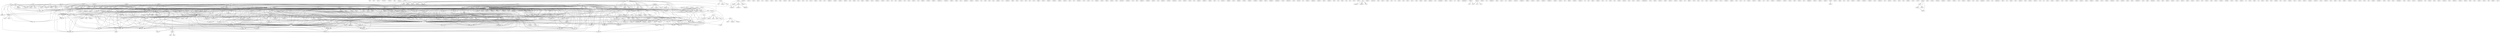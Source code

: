 digraph G {
  att [ label="att(5)" ];
  vnet [ label="vnet(1)" ];
  morris [ label="morris(1)" ];
  sherwood [ label="sherwood(1)" ];
  umsmed [ label="umsmed(1)" ];
  mpf [ label="mpf(1)" ];
  cameron [ label="cameron(1)" ];
  mitchell [ label="mitchell(2)" ];
  lambada [ label="lambada(1)" ];
  edu [ label="edu(95)" ];
  oit [ label="oit(1)" ];
  cpresson [ label="cpresson(1)" ];
  ingr [ label="ingr(3)" ];
  jido [ label="jido(1)" ];
  unc [ label="unc(1)" ];
  com [ label="com(99)" ];
  marshall [ label="marshall(1)" ];
  uc [ label="uc(3)" ];
  clemson [ label="clemson(1)" ];
  bayne [ label="bayne(2)" ];
  barto [ label="barto(1)" ];
  clust [ label="clust(1)" ];
  lion [ label="lion(1)" ];
  build [ label="build(1)" ];
  clayb [ label="clayb(1)" ];
  cellar [ label="cellar(2)" ];
  canrem [ label="canrem(2)" ];
  chris [ label="chris(6)" ];
  org [ label="org(8)" ];
  ryan [ label="ryan(1)" ];
  cnexus [ label="cnexus(1)" ];
  email [ label="email(1)" ];
  gozer [ label="gozer(1)" ];
  au [ label="au(4)" ];
  tricity [ label="tricity(1)" ];
  beta [ label="beta(1)" ];
  martino [ label="martino(1)" ];
  dsnider [ label="dsnider(1)" ];
  gomez [ label="gomez(1)" ];
  leland [ label="leland(2)" ];
  martin [ label="martin(1)" ];
  stanford [ label="stanford(2)" ];
  wsu [ label="wsu(1)" ];
  rauss [ label="rauss(1)" ];
  army [ label="army(1)" ];
  mil [ label="mil(4)" ];
  remke [ label="remke(2)" ];
  ion [ label="ion(1)" ];
  steve [ label="steve(4)" ];
  rtsg [ label="rtsg(1)" ];
  netcom [ label="netcom(9)" ];
  pa [ label="pa(1)" ];
  sel [ label="sel(1)" ];
  ivory [ label="ivory(1)" ];
  collier [ label="collier(2)" ];
  net [ label="net(3)" ];
  uunet [ label="uunet(2)" ];
  utexas [ label="utexas(1)" ];
  warwick [ label="warwick(2)" ];
  ac [ label="ac(8)" ];
  constellation [ label="constellation(1)" ];
  uk [ label="uk(8)" ];
  uu [ label="uu(1)" ];
  ecn [ label="ecn(1)" ];
  lopez [ label="lopez(1)" ];
  gadget [ label="gadget(1)" ];
  uoknor [ label="uoknor(1)" ];
  cam [ label="cam(2)" ];
  mot [ label="mot(1)" ];
  edsr [ label="edsr(1)" ];
  digex [ label="digex(1)" ];
  carey [ label="carey(2)" ];
  rauss [ label="rauss(1)" ];
  uk [ label="uk(1)" ];
  edsdrd [ label="edsdrd(1)" ];
  deckard [ label="deckard(1)" ];
  jsuttor [ label="jsuttor(1)" ];
  access [ label="access(1)" ];
  chance [ label="chance(1)" ];
  lamar [ label="lamar(1)" ];
  spm [ label="spm(1)" ];
  intel [ label="intel(1)" ];
  bsmart [ label="bsmart(2)" ];
  jeff [ label="jeff(1)" ];
  taksar [ label="taksar(1)" ];
  napier [ label="napier(1)" ];
  jove [ label="jove(1)" ];
  se [ label="se(2)" ];
  music [ label="music(1)" ];
  gregor [ label="gregor(1)" ];
  miller [ label="miller(1)" ];
  zooid [ label="zooid(1)" ];
  guild [ label="guild(1)" ];
  mit [ label="mit(6)" ];
  dass [ label="dass(1)" ];
  cern [ label="cern(1)" ];
  yazz [ label="yazz(2)" ];
  lucid [ label="lucid(1)" ];
  locus [ label="locus(1)" ];
  lnz [ label="lnz(1)" ];
  lccsd [ label="lccsd(1)" ];
  ellingson [ label="ellingson(1)" ];
  joseph [ label="joseph(1)" ];
  donnell [ label="donnell(1)" ];
  patrick [ label="patrick(1)" ];
  gvg [ label="gvg(1)" ];
  medg [ label="medg(1)" ];
  bw [ label="bw(1)" ];
  math [ label="math(2)" ];
  berklee [ label="berklee(1)" ];
  cordell [ label="cordell(2)" ];
  wisc [ label="wisc(1)" ];
  cormier [ label="cormier(1)" ];
  macc [ label="macc(1)" ];
  shaman [ label="shaman(1)" ];
  djcoyle [ label="djcoyle(1)" ];
  cormierj [ label="cormierj(1)" ];
  petro [ label="petro(1)" ];
  ptheriau [ label="ptheriau(1)" ];
  wmiller [ label="wmiller(1)" ];
  demon [ label="demon(3)" ];
  sascsg [ label="sascsg(1)" ];
  unx [ label="unx(1)" ];
  stevep [ label="stevep(1)" ];
  sas [ label="sas(1)" ];
  ben [ label="ben(1)" ];
  kathi [ label="kathi(1)" ];
  benkrug [ label="benkrug(1)" ];
  jupiter [ label="jupiter(1)" ];
  fnbc [ label="fnbc(1)" ];
  bridge [ label="bridge(1)" ];
  lassie [ label="lassie(1)" ];
  lth [ label="lth(1)" ];
  oce [ label="oce(1)" ];
  amugw [ label="amugw(1)" ];
  bruce [ label="bruce(1)" ];
  demonn [ label="demonn(1)" ];
  wiesel [ label="wiesel(2)" ];
  ws [ label="ws(1)" ];
  discg [ label="discg(1)" ];
  chi [ label="chi(2)" ];
  drac [ label="drac(1)" ];
  strobe [ label="strobe(1)" ];
  dla [ label="dla(2)" ];
  disc [ label="disc(2)" ];
  union [ label="union(1)" ];
  il [ label="il(1)" ];
  elisha [ label="elisha(2)" ];
  berkeley [ label="berkeley(2)" ];
  wick [ label="wick(1)" ];
  dasher [ label="dasher(1)" ];
  werner [ label="werner(2)" ];
  unit [ label="unit(1)" ];
  stephen [ label="stephen(2)" ];
  lebrun [ label="lebrun(1)" ];
  nyx [ label="nyx(3)" ];
  liquidx [ label="liquidx(1)" ];
  plebrun [ label="plebrun(1)" ];
  cts [ label="cts(1)" ];
  intellection [ label="intellection(1)" ];
  emcguire [ label="emcguire(1)" ];
  maynard [ label="maynard(2)" ];
  vub [ label="vub(2)" ];
  minf [ label="minf(1)" ];
  jmaynard [ label="jmaynard(1)" ];
  anah [ label="anah(1)" ];
  eskimo [ label="eskimo(1)" ];
  edwin [ label="edwin(1)" ];
  ruth [ label="ruth(1)" ];
  snyderg [ label="snyderg(1)" ];
  snyder [ label="snyder(1)" ];
  sq [ label="sq(1)" ];
  msb [ label="msb(1)" ];
  spot [ label="spot(1)" ];
  blupe [ label="blupe(1)" ];
  hay [ label="hay(2)" ];
  gregory [ label="gregory(2)" ];
  vpnet [ label="vpnet(1)" ];
  tek [ label="tek(2)" ];
  roger [ label="roger(2)" ];
  empress [ label="empress(1)" ];
  akh [ label="akh(1)" ];
  orst [ label="orst(1)" ];
  binkley [ label="binkley(1)" ];
  srilanka [ label="srilanka(1)" ];
  imagen [ label="imagen(1)" ];
  canterbury [ label="canterbury(1)" ];
  claremont [ label="claremont(1)" ];
  jsb [ label="jsb(1)" ];
  yarvin [ label="yarvin(2)" ];
  norman [ label="norman(2)" ];
  cblph [ label="cblph(1)" ];
  bnr [ label="bnr(1)" ];
  dagda [ label="dagda(1)" ];
  bloom [ label="bloom(1)" ];
  ron [ label="ron(4)" ];
  gbloom [ label="gbloom(1)" ];
  ggw [ label="ggw(1)" ];
  mbrader [ label="mbrader(1)" ];
  co [ label="co(5)" ];
  sharon [ label="sharon(2)" ];
  chrisp [ label="chrisp(1)" ];
  acri [ label="acri(1)" ];
  php [ label="php(1)" ];
  efi [ label="efi(1)" ];
  ate [ label="ate(1)" ];
  slb [ label="slb(1)" ];
  gilbert [ label="gilbert(1)" ];
  nistuk [ label="nistuk(2)" ];
  unixg [ label="unixg(1)" ];
  ubc [ label="ubc(1)" ];
  barash [ label="barash(1)" ];
  umbc [ label="umbc(3)" ];
  alan [ label="alan(2)" ];
  trapp [ label="trapp(1)" ];
  smurf [ label="smurf(1)" ];
  stu [ label="stu(1)" ];
  goetz [ label="goetz(2)" ];
  csv [ label="csv(1)" ];
  sub [ label="sub(1)" ];
  xerox [ label="xerox(2)" ];
  macvax [ label="macvax(1)" ];
  dg [ label="dg(2)" ];
  urlichs [ label="urlichs(1)" ];
  rtp [ label="rtp(1)" ];
  portal [ label="portal(4)" ];
  cup [ label="cup(4)" ];
  eris [ label="eris(1)" ];
  crow [ label="crow(1)" ];
  bgrahame [ label="bgrahame(1)" ];
  kaja [ label="kaja(1)" ];
  gordon [ label="gordon(1)" ];
  merkle [ label="merkle(2)" ];
  mcpherso [ label="mcpherso(1)" ];
  grahame [ label="grahame(1)" ];
  parc [ label="parc(1)" ];
  alaska [ label="alaska(1)" ];
  goolsby [ label="goolsby(2)" ];
  ejo [ label="ejo(1)" ];
  msu [ label="msu(1)" ];
  pmetzger [ label="pmetzger(1)" ];
  shapiro [ label="shapiro(1)" ];
  edward [ label="edward(1)" ];
  art [ label="art(1)" ];
  utah [ label="utah(3)" ];
  noel [ label="noel(1)" ];
  gnu [ label="gnu(1)" ];
  ggyygg [ label="ggyygg(1)" ];
  arc [ label="arc(1)" ];
  brad [ label="brad(2)" ];
  julius [ label="julius(2)" ];
  nosc [ label="nosc(1)" ];
  pierce [ label="pierce(3)" ];
  manta [ label="manta(1)" ];
  mcmahon [ label="mcmahon(1)" ];
  chevron [ label="chevron(2)" ];
  nat [ label="nat(1)" ];
  hwdub [ label="hwdub(1)" ];
  dub [ label="dub(1)" ];
  helios [ label="helios(1)" ];
  mignon [ label="mignon(2)" ];
  grenet [ label="grenet(1)" ];
  beaudot [ label="beaudot(2)" ];
  shannon [ label="shannon(1)" ];
  tirf [ label="tirf(1)" ];
  geoff [ label="geoff(1)" ];
  karel [ label="karel(1)" ];
  ernet [ label="ernet(1)" ];
  mcd [ label="mcd(1)" ];
  bio [ label="bio(1)" ];
  ward [ label="ward(1)" ];
  majka [ label="majka(1)" ];
  citecuc [ label="citecuc(1)" ];
  phoenix [ label="phoenix(1)" ];
  michelle [ label="michelle(1)" ];
  pacbell [ label="pacbell(1)" ];
  aumann [ label="aumann(1)" ];
  bobc [ label="bobc(1)" ];
  sri [ label="sri(1)" ];
  lau [ label="lau(2)" ];
  coe [ label="coe(1)" ];
  bseewald [ label="bseewald(1)" ];
  uncc [ label="uncc(2)" ];
  nasa [ label="nasa(3)" ];
  curtis [ label="curtis(1)" ];
  jerry [ label="jerry(2)" ];
  cse [ label="cse(1)" ];
  gov [ label="gov(4)" ];
  lbl [ label="lbl(1)" ];
  parcom [ label="parcom(1)" ];
  nl [ label="nl(1)" ];
  metzger [ label="metzger(1)" ];
  potter [ label="potter(1)" ];
  lubkin [ label="lubkin(1)" ];
  george [ label="george(1)" ];
  hale [ label="hale(1)" ];
  umontreal [ label="umontreal(1)" ];
  chislenko [ label="chislenko(1)" ];
  vore [ label="vore(1)" ];
  kqb [ label="kqb(1)" ];
  brader [ label="brader(2)" ];
  buffalo [ label="buffalo(2)" ];
  doom [ label="doom(1)" ];
  jarthur [ label="jarthur(1)" ];
  acsu [ label="acsu(1)" ];
  carr [ label="carr(2)" ];
  koski [ label="koski(1)" ];
  sunset [ label="sunset(1)" ];
  alejandro [ label="alejandro(1)" ];
  techbook [ label="techbook(1)" ];
  jmeritt [ label="jmeritt(1)" ];
  ross [ label="ross(2)" ];
  mike [ label="mike(2)" ];
  hmpetro [ label="hmpetro(1)" ];
  seewald [ label="seewald(1)" ];
  extension [ label="extension(2)" ];
  evore [ label="evore(1)" ];
  dave [ label="dave(1)" ];
  ccr [ label="ccr(1)" ];
  ida [ label="ida(1)" ];
  address [ label="address(1)" ];
  novell [ label="novell(1)" ];
  pos [ label="pos(1)" ];
  magnus [ label="magnus(1)" ];
  compton [ label="compton(2)" ];
  cna [ label="cna(1)" ];
  master [ label="master(1)" ];
  daedalus [ label="daedalus(1)" ];
  utpapa [ label="utpapa(1)" ];
  billw [ label="billw(1)" ];
  jr [ label="jr(1)" ];
  kamchar [ label="kamchar(1)" ];
  rlglende [ label="rlglende(1)" ];
  jpl [ label="jpl(1)" ];
  grant [ label="grant(1)" ];
  jackatak [ label="jackatak(1)" ];
  whscad [ label="whscad(1)" ];
  ksackett [ label="ksackett(1)" ];
  autodesk [ label="autodesk(1)" ];
  kludge [ label="kludge(1)" ];
  finney [ label="finney(1)" ];
  gmichael [ label="gmichael(1)" ];
  greenstein [ label="greenstein(1)" ];
  susan [ label="susan(2)" ];
  kalamazoo [ label="kalamazoo(1)" ];
  gmu [ label="gmu(2)" ];
  harvard [ label="harvard(2)" ];
  eng [ label="eng(2)" ];
  compaq [ label="compaq(1)" ];
  ap [ label="ap(1)" ];
  rintintin [ label="rintintin(1)" ];
  hamburg [ label="hamburg(1)" ];
  hammar [ label="hammar(1)" ];
  genie [ label="genie(1)" ];
  eder [ label="eder(2)" ];
  glenn [ label="glenn(2)" ];
  adaclabs [ label="adaclabs(1)" ];
  boeing [ label="boeing(1)" ];
  magenta [ label="magenta(1)" ];
  glenne [ label="glenne(1)" ];
  dreamer [ label="dreamer(1)" ];
  dnet [ label="dnet(1)" ];
  mark [ label="mark(7)" ];
  staff [ label="staff(1)" ];
  david [ label="david(1)" ];
  sco [ label="sco(1)" ];
  udc [ label="udc(1)" ];
  david [ label="david(2)" ];
  david [ label="david(2)" ];
  upenn [ label="upenn(2)" ];
  rick [ label="rick(1)" ];
  fishe [ label="fishe(1)" ];
  jan [ label="jan(1)" ];
  daniel [ label="daniel(1)" ];
  ericsson [ label="ericsson(2)" ];
  jay [ label="jay(1)" ];
  husc [ label="husc(2)" ];
  coleman [ label="coleman(2)" ];
  twinsun [ label="twinsun(1)" ];
  rajeev [ label="rajeev(1)" ];
  rob [ label="rob(1)" ];
  wesiegel [ label="wesiegel(1)" ];
  uoregon [ label="uoregon(1)" ];
  cie [ label="cie(1)" ];
  virginia [ label="virginia(1)" ];
  measurex [ label="measurex(2)" ];
  udel [ label="udel(1)" ];
  shiner [ label="shiner(1)" ];
  state [ label="state(1)" ];
  soe [ label="soe(1)" ];
  ncr [ label="ncr(1)" ];
  oz [ label="oz(1)" ];
  shock [ label="shock(1)" ];
  wpi [ label="wpi(2)" ];
  henry [ label="henry(1)" ];
  dplatt [ label="dplatt(1)" ];
  lynch [ label="lynch(1)" ];
  terry [ label="terry(1)" ];
  gynko [ label="gynko(1)" ];
  muir [ label="muir(2)" ];
  hicomb [ label="hicomb(1)" ];
  wright [ label="wright(1)" ];
  dmosher [ label="dmosher(1)" ];
  idiom [ label="idiom(1)" ];
  mosaic [ label="mosaic(2)" ];
  circ [ label="circ(1)" ];
  gananney [ label="gananney(1)" ];
  cook [ label="cook(1)" ];
  srv [ label="srv(1)" ];
  foxxjac [ label="foxxjac(1)" ];
  fogel [ label="fogel(1)" ];
  lxfogel [ label="lxfogel(1)" ];
  jeckel [ label="jeckel(1)" ];
  platt [ label="platt(1)" ];
  manning [ label="manning(1)" ];
  ysu [ label="ysu(2)" ];
  schroeppel [ label="schroeppel(1)" ];
  johng [ label="johng(1)" ];
  schulz [ label="schulz(1)" ];
  tc [ label="tc(1)" ];
  barkdoll [ label="barkdoll(2)" ];
  lepomis [ label="lepomis(1)" ];
  egan [ label="egan(1)" ];
  elsegundoca [ label="elsegundoca(1)" ];
  xakellis [ label="xakellis(1)" ];
  csl [ label="csl(1)" ];
  uiuc [ label="uiuc(1)" ];
  ghsvax [ label="ghsvax(1)" ];
  mv [ label="mv(1)" ];
  meaddata [ label="meaddata(1)" ];
  anthony [ label="anthony(3)" ];
  bmdelane [ label="bmdelane(2)" ];
  ph [ label="ph(2)" ];
  fht [ label="fht(1)" ];
  balluff [ label="balluff(2)" ];
  ralph [ label="ralph(1)" ];
  yfn [ label="yfn(2)" ];
  ag [ label="ag(1)" ];
  suttor [ label="suttor(1)" ];
  phil [ label="phil(2)" ];
  raider [ label="raider(1)" ];
  starconn [ label="starconn(1)" ];
  nz [ label="nz(1)" ];
  kashina [ label="kashina(1)" ];
  shearson [ label="shearson(1)" ];
  stockfisch [ label="stockfisch(1)" ];
  clifford [ label="clifford(1)" ];
  stewart [ label="stewart(2)" ];
  syntex [ label="syntex(1)" ];
  lise [ label="lise(1)" ];
  lavb [ label="lavb(1)" ];
  wiedman [ label="wiedman(1)" ];
  naoursla [ label="naoursla(1)" ];
  merit [ label="merit(1)" ];
  midway [ label="midway(1)" ];
  jgs [ label="jgs(1)" ];
  kaufmann [ label="kaufmann(1)" ];
  sackett [ label="sackett(1)" ];
  kramer [ label="kramer(1)" ];
  dec [ label="dec(1)" ];
  gunnar [ label="gunnar(2)" ];
  uio [ label="uio(1)" ];
  uxa [ label="uxa(1)" ];
  jeffrey [ label="jeffrey(1)" ];
  cmu [ label="cmu(1)" ];
  gt [ label="gt(1)" ];
  gatech [ label="gatech(1)" ];
  tiff [ label="tiff(1)" ];
  prism [ label="prism(1)" ];
  tom [ label="tom(2)" ];
  sublette [ label="sublette(1)" ];
  mcintyre [ label="mcintyre(1)" ];
  uy [ label="uy(1)" ];
  std [ label="std(1)" ];
  siegel [ label="siegel(1)" ];
  cernapo [ label="cernapo(1)" ];
  nick [ label="nick(1)" ];
  rc [ label="rc(1)" ];
  world [ label="world(1)" ];
  dye [ label="dye(1)" ];
  mikael [ label="mikael(1)" ];
  gmuvax [ label="gmuvax(1)" ];
  juno [ label="juno(1)" ];
  alcor [ label="alcor(1)" ];
  marten [ label="marten(1)" ];
  rob [ label="rob(1)" ];
  wrightwatson [ label="wrightwatson(1)" ];
  kunz [ label="kunz(1)" ];
  adobe [ label="adobe(1)" ];
  brenner [ label="brenner(1)" ];
  bailey [ label="bailey(1)" ];
  nodak [ label="nodak(1)" ];
  herbert [ label="herbert(1)" ];
  dniman [ label="dniman(1)" ];
  payne [ label="payne(1)" ];
  list [ label="list(1)" ];
  jeffery [ label="jeffery(1)" ];
  john [ label="john(8)" ];
  mccarrick [ label="mccarrick(1)" ];
  onion [ label="onion(1)" ];
  szabo [ label="szabo(2)" ];
  claris [ label="claris(1)" ];
  sam [ label="sam(1)" ];
  zhu [ label="zhu(1)" ];
  craig [ label="craig(1)" ];
  arthur [ label="arthur(1)" ];
  wustlb [ label="wustlb(1)" ];
  harry [ label="harry(1)" ];
  jeremy [ label="jeremy(2)" ];
  colostate [ label="colostate(1)" ];
  mapam [ label="mapam(1)" ];
  umn [ label="umn(1)" ];
  rivm [ label="rivm(1)" ];
  kc [ label="kc(1)" ];
  kenton [ label="kenton(1)" ];
  kessner [ label="kessner(2)" ];
  wakfer [ label="wakfer(1)" ];
  ere [ label="ere(1)" ];
  crick [ label="crick(1)" ];
  student [ label="student(1)" ];
  wertheimer [ label="wertheimer(1)" ];
  merklin [ label="merklin(1)" ];
  coltrin [ label="coltrin(1)" ];
  janzen [ label="janzen(2)" ];
  mpr [ label="mpr(1)" ];
  mprgate [ label="mprgate(1)" ];
  skcla [ label="skcla(1)" ];
  karp [ label="karp(1)" ];
  panther [ label="panther(1)" ];
  embl [ label="embl(1)" ];
  fschulz [ label="fschulz(1)" ];
  francis [ label="francis(1)" ];
  yale [ label="yale(3)" ];
  olav [ label="olav(1)" ];
  dchapman [ label="dchapman(1)" ];
  porter [ label="porter(2)" ];
  follows [ label="follows(1)" ];
  nanney [ label="nanney(1)" ];
  stanton [ label="stanton(1)" ];
  voted [ label="voted(3)" ];
  kalex [ label="kalex(1)" ];
  kunert [ label="kunert(1)" ];
  peleg [ label="peleg(1)" ];
  qm [ label="qm(1)" ];
  carlf [ label="carlf(1)" ];
  mr [ label="mr(2)" ];
  thunder [ label="thunder(1)" ];
  wachtel [ label="wachtel(1)" ];
  alexander [ label="alexander(2)" ];
  sunquest [ label="sunquest(1)" ];
  robert [ label="robert(2)" ];
  trol [ label="trol(1)" ];
  rshvern [ label="rshvern(1)" ];
  island [ label="island(2)" ];
  jeffjc [ label="jeffjc(1)" ];
  stodolsk [ label="stodolsk(1)" ];
  krug [ label="krug(1)" ];
  ucsd [ label="ucsd(1)" ];
  woodbury [ label="woodbury(1)" ];
  jew [ label="jew(1)" ];
  dassow [ label="dassow(1)" ];
  niman [ label="niman(1)" ];
  sfasu [ label="sfasu(1)" ];
  hsd [ label="hsd(1)" ];
  danielg [ label="danielg(1)" ];
  wustl [ label="wustl(1)" ];
  ccsvax [ label="ccsvax(1)" ];
  man [ label="man(2)" ];
  bob [ label="bob(1)" ];
  passes [ label="passes(2)" ];
  vote [ label="vote(2)" ];
  count [ label="count(1)" ];
  create [ label="create(1)" ];
  doug [ label="doug(1)" ];
  bryson [ label="bryson(1)" ];
  herbison [ label="herbison(1)" ];
  tim [ label="tim(2)" ];
  group [ label="group(2)" ];
  mjquinn [ label="mjquinn(1)" ];
  mixcom [ label="mixcom(2)" ];
  ewalker [ label="ewalker(1)" ];
  tmc [ label="tmc(1)" ];
  biosym [ label="biosym(1)" ];
  dragon [ label="dragon(1)" ];
  carl [ label="carl(1)" ];
  anat [ label="anat(1)" ];
  uceng [ label="uceng(1)" ];
  permanet [ label="permanet(1)" ];
  serena [ label="serena(1)" ];
  hq [ label="hq(1)" ];
  mcpherson [ label="mcpherson(1)" ];
  idbsu [ label="idbsu(1)" ];
  lhdsy [ label="lhdsy(1)" ];
  midland [ label="midland(1)" ];
  mt [ label="mt(1)" ];
  sigrid [ label="sigrid(1)" ];
  rmit [ label="rmit(1)" ];
  ccgarcia [ label="ccgarcia(1)" ];
  anna [ label="anna(1)" ];
  pocock [ label="pocock(1)" ];
  robert [ label="robert(4)" ];
  labovitz [ label="labovitz(1)" ];
  uvic [ label="uvic(1)" ];
  br [ label="br(1)" ];
  smw [ label="smw(1)" ];
  ucla [ label="ucla(1)" ];
  fussen [ label="fussen(1)" ];
  scottjor [ label="scottjor(1)" ];
  vmd [ label="vmd(1)" ];
  price [ label="price(3)" ];
  bitnet [ label="bitnet(1)" ];
  freeman [ label="freeman(4)" ];
  acad [ label="acad(1)" ];
  presson [ label="presson(1)" ];
  garcia [ label="garcia(1)" ];
  delaney [ label="delaney(1)" ];
  cynthia [ label="cynthia(1)" ];
  perry [ label="perry(1)" ];
  attmail [ label="attmail(1)" ];
  petersen [ label="petersen(1)" ];
  treon [ label="treon(2)" ];
  paul [ label="paul(4)" ];
  concordia [ label="concordia(1)" ];
  cardwell [ label="cardwell(1)" ];
  quinn [ label="quinn(1)" ];
  ufpe [ label="ufpe(1)" ];
  muhlestein [ label="muhlestein(2)" ];
  swain [ label="swain(2)" ];
  ch [ label="ch(1)" ];
  uwm [ label="uwm(1)" ];
  sppb [ label="sppb(1)" ];
  frajerman [ label="frajerman(1)" ];
  wilma [ label="wilma(1)" ];
  patil [ label="patil(1)" ];
  shayne [ label="shayne(1)" ];
  leonard [ label="leonard(1)" ];
  mitre [ label="mitre(1)" ];
  adwyer [ label="adwyer(1)" ];
  thoresen [ label="thoresen(1)" ];
  logica [ label="logica(1)" ];
  hansen [ label="hansen(1)" ];
  xakellis [ label="xakellis(1)" ];
  sun [ label="sun(2)" ];
  shvern [ label="shvern(1)" ];
  karl [ label="karl(1)" ];
  benum [ label="benum(1)" ];
  stitt [ label="stitt(1)" ];
  mason [ label="mason(1)" ];
  messick [ label="messick(1)" ];
  bob [ label="bob(1)" ];
  sharnoff [ label="sharnoff(1)" ];
  linton [ label="linton(2)" ];
  syang [ label="syang(1)" ];
  timothy [ label="timothy(1)" ];
  rt [ label="rt(1)" ];
  result [ label="result(1)" ];
  kemo [ label="kemo(1)" ];
  nc [ label="nc(1)" ];
  gary [ label="gary(2)" ];
  dat [ label="dat(1)" ];
  pruitt [ label="pruitt(1)" ];
  kelly [ label="kelly(1)" ];
  alex [ label="alex(1)" ];
  meceng [ label="meceng(1)" ];
  lee [ label="lee(1)" ];
  colorado [ label="colorado(2)" ];
  works [ label="works(1)" ];
  michael [ label="michael(4)" ];
  steveha [ label="steveha(1)" ];
  barry [ label="barry(1)" ];
  houxa [ label="houxa(1)" ];
  proctor [ label="proctor(1)" ];
  pyramid [ label="pyramid(1)" ];
  hardcore [ label="hardcore(1)" ];
  rodin [ label="rodin(1)" ];
  redbrick [ label="redbrick(1)" ];
  clive [ label="clive(1)" ];
  panix [ label="panix(1)" ];
  auto [ label="auto(1)" ];
  casbah [ label="casbah(1)" ];
  malcolm [ label="malcolm(1)" ];
  sinner [ label="sinner(1)" ];
  carwil [ label="carwil(1)" ];
  lewis [ label="lewis(1)" ];
  gav [ label="gav(1)" ];
  marc [ label="marc(2)" ];
  mtvdjg [ label="mtvdjg(1)" ];
  barksdale [ label="barksdale(1)" ];
  sasha [ label="sasha(1)" ];
  dack [ label="dack(1)" ];
  wade [ label="wade(1)" ];
  christopher [ label="christopher(1)" ];
  jean [ label="jean(1)" ];
  velara [ label="velara(1)" ];
  murray [ label="murray(1)" ];
  compuserve [ label="compuserve(2)" ];
  ide [ label="ide(1)" ];
  linyard [ label="linyard(1)" ];
  bruce [ label="bruce(3)" ];
  pase [ label="pase(1)" ];
  snider [ label="snider(1)" ];
  wickware [ label="wickware(1)" ];
  foxx [ label="foxx(1)" ];
  lpomeroy [ label="lpomeroy(1)" ];
  maxime [ label="maxime(1)" ];
  khwaja [ label="khwaja(1)" ];
  ileaf [ label="ileaf(1)" ];
  ssctr [ label="ssctr(1)" ];
  rk [ label="rk(1)" ];
  walker [ label="walker(1)" ];
  barlow [ label="barlow(1)" ];
  life [ label="life(2)" ];
  shiflett [ label="shiflett(1)" ];
  tunis [ label="tunis(1)" ];
  mitchell -> lambada [ label="1" ];
  mitchell -> edu [ label="1" ];
  mitchell -> oit [ label="1" ];
  mitchell -> cpresson [ label="1" ];
  mitchell -> ingr [ label="1" ];
  mitchell -> jido [ label="1" ];
  mitchell -> unc [ label="1" ];
  mitchell -> com [ label="1" ];
  uc -> clemson [ label="1" ];
  uc -> bayne [ label="1" ];
  uc -> barto [ label="1" ];
  uc -> clust [ label="1" ];
  uc -> lion [ label="1" ];
  uc -> build [ label="1" ];
  uc -> clayb [ label="1" ];
  uc -> cellar [ label="1" ];
  uc -> canrem [ label="1" ];
  uc -> com [ label="1" ];
  uc -> chris [ label="1" ];
  uc -> org [ label="1" ];
  uc -> ryan [ label="1" ];
  au -> tricity [ label="2" ];
  au -> edu [ label="3" ];
  au -> beta [ label="2" ];
  au -> martino [ label="1" ];
  au -> dsnider [ label="2" ];
  au -> gomez [ label="1" ];
  au -> leland [ label="1" ];
  au -> martin [ label="1" ];
  au -> stanford [ label="1" ];
  au -> wsu [ label="2" ];
  rauss -> army [ label="1" ];
  rauss -> mil [ label="1" ];
  rauss -> remke [ label="1" ];
  steve -> army [ label="1" ];
  steve -> rtsg [ label="1" ];
  steve -> edu [ label="1" ];
  steve -> netcom [ label="1" ];
  steve -> pa [ label="2" ];
  steve -> mil [ label="1" ];
  steve -> sel [ label="2" ];
  steve -> ivory [ label="1" ];
  steve -> collier [ label="1" ];
  steve -> net [ label="2" ];
  steve -> uunet [ label="2" ];
  steve -> utexas [ label="2" ];
  steve -> warwick [ label="1" ];
  steve -> ac [ label="3" ];
  steve -> constellation [ label="1" ];
  steve -> uk [ label="3" ];
  steve -> uu [ label="2" ];
  steve -> ecn [ label="1" ];
  steve -> lopez [ label="2" ];
  steve -> gadget [ label="1" ];
  steve -> com [ label="5" ];
  steve -> uoknor [ label="1" ];
  steve -> cam [ label="2" ];
  steve -> mot [ label="1" ];
  steve -> edsr [ label="2" ];
  steve -> digex [ label="2" ];
  steve -> carey [ label="1" ];
  steve -> rauss [ label="1" ];
  steve -> uk [ label="3" ];
  steve -> edsdrd [ label="2" ];
  steve -> deckard [ label="1" ];
  steve -> jsuttor [ label="1" ];
  steve -> access [ label="2" ];
  miller -> edu [ label="1" ];
  miller -> zooid [ label="1" ];
  miller -> guild [ label="1" ];
  miller -> mit [ label="1" ];
  miller -> org [ label="1" ];
  yazz -> lucid [ label="1" ];
  yazz -> locus [ label="1" ];
  yazz -> lnz [ label="1" ];
  yazz -> lccsd [ label="1" ];
  cordell -> edu [ label="1" ];
  cordell -> wisc [ label="1" ];
  cordell -> cormier [ label="1" ];
  cordell -> macc [ label="1" ];
  cordell -> com [ label="1" ];
  cordell -> shaman [ label="1" ];
  cordell -> djcoyle [ label="1" ];
  cordell -> cormierj [ label="1" ];
  demon -> sascsg [ label="1" ];
  demon -> unx [ label="1" ];
  demon -> stevep [ label="1" ];
  demon -> mil [ label="1" ];
  demon -> sas [ label="1" ];
  demon -> ben [ label="1" ];
  demon -> canrem [ label="1" ];
  demon -> rauss [ label="1" ];
  demon -> deckard [ label="1" ];
  kathi -> benkrug [ label="1" ];
  kathi -> jupiter [ label="1" ];
  kathi -> fnbc [ label="1" ];
  kathi -> bridge [ label="1" ];
  bruce -> demonn [ label="1" ];
  bruce -> edu [ label="3" ];
  bruce -> mil [ label="1" ];
  bruce -> wiesel [ label="1" ];
  bruce -> wisc [ label="1" ];
  bruce -> ws [ label="1" ];
  bruce -> discg [ label="1" ];
  bruce -> cormier [ label="1" ];
  bruce -> macc [ label="1" ];
  bruce -> chi [ label="1" ];
  bruce -> drac [ label="1" ];
  bruce -> strobe [ label="1" ];
  bruce -> dla [ label="1" ];
  bruce -> djcoyle [ label="1" ];
  bruce -> cormierj [ label="1" ];
  bruce -> disc [ label="1" ];
  bruce -> union [ label="1" ];
  bruce -> il [ label="1" ];
  bruce -> elisha [ label="1" ];
  berkeley -> wick [ label="1" ];
  berkeley -> dasher [ label="1" ];
  berkeley -> werner [ label="1" ];
  stephen -> edu [ label="1" ];
  stephen -> lebrun [ label="1" ];
  stephen -> nyx [ label="1" ];
  stephen -> liquidx [ label="1" ];
  stephen -> plebrun [ label="1" ];
  stephen -> cts [ label="1" ];
  stephen -> ac [ label="1" ];
  stephen -> intellection [ label="1" ];
  stephen -> emcguire [ label="1" ];
  stephen -> maynard [ label="1" ];
  stephen -> vub [ label="1" ];
  stephen -> minf [ label="1" ];
  stephen -> jmaynard [ label="1" ];
  edwin -> ruth [ label="1" ];
  edwin -> snyderg [ label="1" ];
  edwin -> snyder [ label="1" ];
  edwin -> sq [ label="1" ];
  edwin -> msb [ label="1" ];
  edwin -> spot [ label="1" ];
  edwin -> blupe [ label="1" ];
  hay -> gregory [ label="1" ];
  hay -> edu [ label="1" ];
  hay -> vpnet [ label="1" ];
  hay -> tek [ label="1" ];
  hay -> roger [ label="1" ];
  hay -> chi [ label="1" ];
  hay -> empress [ label="1" ];
  hay -> com [ label="1" ];
  hay -> il [ label="1" ];
  hay -> akh [ label="1" ];
  gregory -> jsb [ label="1" ];
  gregory -> vpnet [ label="1" ];
  gregory -> nyx [ label="1" ];
  gregory -> yarvin [ label="1" ];
  gregory -> netcom [ label="1" ];
  gregory -> norman [ label="1" ];
  gregory -> cblph [ label="1" ];
  gregory -> bnr [ label="1" ];
  gregory -> dagda [ label="1" ];
  gregory -> bloom [ label="1" ];
  gregory -> uk [ label="1" ];
  gregory -> chi [ label="1" ];
  gregory -> com [ label="2" ];
  gregory -> ron [ label="1" ];
  gregory -> gbloom [ label="1" ];
  gregory -> uk [ label="1" ];
  gregory -> ggw [ label="1" ];
  gregory -> mbrader [ label="1" ];
  gregory -> il [ label="1" ];
  gregory -> co [ label="1" ];
  sharon -> chrisp [ label="1" ];
  sharon -> acri [ label="1" ];
  sharon -> php [ label="1" ];
  sharon -> com [ label="1" ];
  sharon -> efi [ label="1" ];
  demonn -> edu [ label="1" ];
  demonn -> ate [ label="1" ];
  demonn -> com [ label="1" ];
  demonn -> slb [ label="1" ];
  nistuk -> unixg [ label="1" ];
  nistuk -> edu [ label="1" ];
  nistuk -> martino [ label="1" ];
  nistuk -> ubc [ label="1" ];
  nistuk -> gomez [ label="1" ];
  nistuk -> leland [ label="1" ];
  nistuk -> martin [ label="1" ];
  nistuk -> stanford [ label="1" ];
  barash -> edu [ label="1" ];
  barash -> umbc [ label="1" ];
  barash -> build [ label="1" ];
  barash -> ingr [ label="1" ];
  barash -> alan [ label="1" ];
  edu -> bayne [ label="1" ];
  edu -> barto [ label="1" ];
  edu -> smurf [ label="1" ];
  edu -> stu [ label="1" ];
  edu -> yarvin [ label="1" ];
  edu -> netcom [ label="3" ];
  edu -> goetz [ label="1" ];
  edu -> csv [ label="1" ];
  edu -> pa [ label="2" ];
  edu -> sel [ label="2" ];
  edu -> lion [ label="1" ];
  edu -> wick [ label="1" ];
  edu -> sub [ label="1" ];
  edu -> norman [ label="1" ];
  edu -> net [ label="2" ];
  edu -> uunet [ label="2" ];
  edu -> xerox [ label="2" ];
  edu -> cblph [ label="1" ];
  edu -> utexas [ label="2" ];
  edu -> macvax [ label="1" ];
  edu -> dg [ label="1" ];
  edu -> warwick [ label="2" ];
  edu -> ac [ label="4" ];
  edu -> bnr [ label="1" ];
  edu -> build [ label="1" ];
  edu -> urlichs [ label="1" ];
  edu -> ruth [ label="1" ];
  edu -> intellection [ label="1" ];
  edu -> emcguire [ label="1" ];
  edu -> rtp [ label="1" ];
  edu -> snyderg [ label="1" ];
  edu -> sas [ label="1" ];
  edu -> uk [ label="6" ];
  edu -> portal [ label="1" ];
  edu -> werner [ label="1" ];
  edu -> cup [ label="1" ];
  edu -> clayb [ label="1" ];
  edu -> snyder [ label="1" ];
  edu -> uu [ label="2" ];
  edu -> cellar [ label="1" ];
  edu -> canrem [ label="1" ];
  edu -> lopez [ label="2" ];
  edu -> eris [ label="1" ];
  edu -> crow [ label="1" ];
  edu -> bgrahame [ label="1" ];
  edu -> gadget [ label="1" ];
  edu -> kaja [ label="2" ];
  edu -> com [ label="13" ];
  edu -> cam [ label="2" ];
  edu -> chris [ label="1" ];
  edu -> edsr [ label="2" ];
  edu -> digex [ label="2" ];
  edu -> carey [ label="1" ];
  edu -> uk [ label="6" ];
  edu -> spot [ label="1" ];
  edu -> edsdrd [ label="2" ];
  edu -> ggw [ label="1" ];
  edu -> gordon [ label="1" ];
  edu -> blupe [ label="1" ];
  edu -> jsuttor [ label="1" ];
  edu -> org [ label="2" ];
  edu -> merkle [ label="1" ];
  edu -> mcpherso [ label="1" ];
  edu -> grahame [ label="1" ];
  edu -> mbrader [ label="1" ];
  edu -> parc [ label="1" ];
  edu -> access [ label="2" ];
  edu -> ryan [ label="1" ];
  edu -> alaska [ label="2" ];
  edu -> goolsby [ label="1" ];
  edu -> co [ label="2" ];
  edu -> ejo [ label="2" ];
  brad -> mil [ label="1" ];
  brad -> julius [ label="1" ];
  brad -> nosc [ label="1" ];
  brad -> pierce [ label="1" ];
  brad -> manta [ label="1" ];
  chevron -> netcom [ label="1" ];
  chevron -> nat [ label="1" ];
  chevron -> hwdub [ label="1" ];
  chevron -> dub [ label="1" ];
  chevron -> helios [ label="1" ];
  bayne -> mignon [ label="1" ];
  bayne -> grenet [ label="1" ];
  bayne -> beaudot [ label="1" ];
  bayne -> canrem [ label="1" ];
  bayne -> com [ label="1" ];
  bayne -> shannon [ label="1" ];
  bayne -> tirf [ label="1" ];
  stu -> sri [ label="1" ];
  stu -> xerox [ label="1" ];
  stu -> lau [ label="1" ];
  nasa -> martino [ label="1" ];
  nasa -> grenet [ label="1" ];
  nasa -> beaudot [ label="1" ];
  nasa -> gomez [ label="1" ];
  nasa -> leland [ label="1" ];
  nasa -> martin [ label="1" ];
  nasa -> stanford [ label="1" ];
  nasa -> shannon [ label="1" ];
  nasa -> tirf [ label="1" ];
  jerry -> cse [ label="1" ];
  jerry -> gov [ label="1" ];
  jerry -> lbl [ label="1" ];
  jerry -> parcom [ label="1" ];
  nyx -> netcom [ label="1" ];
  nyx -> intellection [ label="1" ];
  nyx -> emcguire [ label="1" ];
  nyx -> kaja [ label="1" ];
  nyx -> com [ label="2" ];
  nyx -> mbrader [ label="1" ];
  nyx -> alaska [ label="1" ];
  nyx -> ejo [ label="1" ];
  brader -> buffalo [ label="1" ];
  brader -> doom [ label="1" ];
  brader -> jarthur [ label="1" ];
  brader -> leland [ label="1" ];
  brader -> stanford [ label="1" ];
  brader -> acsu [ label="1" ];
  brader -> carr [ label="1" ];
  csv -> xerox [ label="1" ];
  csv -> macvax [ label="1" ];
  csv -> koski [ label="1" ];
  csv -> sunset [ label="1" ];
  csv -> com [ label="1" ];
  csv -> merkle [ label="1" ];
  csv -> mcpherso [ label="1" ];
  csv -> parc [ label="1" ];
  mike -> mil [ label="1" ];
  mike -> constellation [ label="1" ];
  mike -> discg [ label="1" ];
  mike -> ecn [ label="1" ];
  mike -> chi [ label="1" ];
  mike -> drac [ label="1" ];
  mike -> uoknor [ label="1" ];
  mike -> dla [ label="1" ];
  mike -> disc [ label="1" ];
  mike -> il [ label="1" ];
  dave -> ccr [ label="1" ];
  dave -> portal [ label="1" ];
  dave -> cup [ label="1" ];
  dave -> ida [ label="1" ];
  dave -> com [ label="1" ];
  dave -> org [ label="1" ];
  compton -> cna [ label="1" ];
  compton -> tek [ label="1" ];
  compton -> master [ label="1" ];
  compton -> com [ label="1" ];
  jpl -> grenet [ label="1" ];
  jpl -> beaudot [ label="1" ];
  jpl -> gomez [ label="1" ];
  jpl -> leland [ label="1" ];
  jpl -> martin [ label="1" ];
  jpl -> stanford [ label="1" ];
  jpl -> shannon [ label="1" ];
  jpl -> tirf [ label="1" ];
  eng -> dagda [ label="1" ];
  eng -> bloom [ label="1" ];
  eng -> compaq [ label="1" ];
  eng -> gbloom [ label="1" ];
  eng -> mbrader [ label="1" ];
  eder -> glenn [ label="1" ];
  eder -> adaclabs [ label="1" ];
  eder -> boeing [ label="1" ];
  eder -> magenta [ label="1" ];
  eder -> glenne [ label="1" ];
  mark -> wiesel [ label="1" ];
  mark -> staff [ label="2" ];
  mark -> buffalo [ label="1" ];
  mark -> david [ label="2" ];
  mark -> ws [ label="1" ];
  mark -> sco [ label="2" ];
  mark -> udc [ label="2" ];
  mark -> doom [ label="1" ];
  mark -> david [ label="2" ];
  mark -> jarthur [ label="1" ];
  mark -> leland [ label="1" ];
  mark -> strobe [ label="1" ];
  mark -> david [ label="2" ];
  mark -> stanford [ label="1" ];
  mark -> com [ label="2" ];
  mark -> union [ label="1" ];
  mark -> acsu [ label="1" ];
  mark -> carr [ label="1" ];
  mark -> upenn [ label="2" ];
  mark -> elisha [ label="1" ];
  daniel -> ruth [ label="1" ];
  daniel -> ericsson [ label="1" ];
  daniel -> snyderg [ label="1" ];
  daniel -> snyder [ label="1" ];
  daniel -> com [ label="1" ];
  daniel -> spot [ label="1" ];
  daniel -> blupe [ label="1" ];
  collier -> com [ label="1" ];
  collier -> mot [ label="1" ];
  coleman -> twinsun [ label="1" ];
  coleman -> constellation [ label="1" ];
  coleman -> ecn [ label="1" ];
  coleman -> com [ label="1" ];
  coleman -> uoknor [ label="1" ];
  rob -> wesiegel [ label="1" ];
  rob -> uoregon [ label="1" ];
  rob -> cie [ label="1" ];
  ncr -> ws [ label="1" ];
  ncr -> strobe [ label="1" ];
  ncr -> union [ label="1" ];
  ncr -> elisha [ label="1" ];
  henry -> net [ label="1" ];
  henry -> uunet [ label="1" ];
  henry -> utexas [ label="1" ];
  henry -> ac [ label="1" ];
  henry -> uk [ label="1" ];
  henry -> php [ label="1" ];
  henry -> uu [ label="1" ];
  henry -> lopez [ label="1" ];
  henry -> cam [ label="1" ];
  henry -> edsr [ label="1" ];
  henry -> digex [ label="1" ];
  henry -> uk [ label="1" ];
  henry -> edsdrd [ label="1" ];
  henry -> efi [ label="1" ];
  henry -> access [ label="1" ];
  julius -> dplatt [ label="1" ];
  julius -> cellar [ label="1" ];
  julius -> org [ label="1" ];
  buffalo -> dg [ label="1" ];
  buffalo -> rtp [ label="1" ];
  buffalo -> sas [ label="1" ];
  buffalo -> uk [ label="1" ];
  buffalo -> eris [ label="1" ];
  buffalo -> crow [ label="1" ];
  buffalo -> bgrahame [ label="1" ];
  buffalo -> com [ label="1" ];
  buffalo -> uk [ label="1" ];
  buffalo -> gordon [ label="1" ];
  buffalo -> grahame [ label="1" ];
  buffalo -> goolsby [ label="1" ];
  buffalo -> co [ label="1" ];
  david -> net [ label="1" ];
  david -> uunet [ label="1" ];
  david -> xerox [ label="1" ];
  david -> utexas [ label="1" ];
  david -> macvax [ label="1" ];
  david -> dg [ label="1" ];
  david -> warwick [ label="2" ];
  david -> ac [ label="3" ];
  david -> udc [ label="1" ];
  david -> dasher [ label="1" ];
  david -> gynko [ label="1" ];
  david -> rtp [ label="1" ];
  david -> muir [ label="1" ];
  david -> hicomb [ label="1" ];
  david -> ericsson [ label="1" ];
  david -> sas [ label="1" ];
  david -> uk [ label="4" ];
  david -> uu [ label="1" ];
  david -> lopez [ label="1" ];
  david -> eris [ label="1" ];
  david -> crow [ label="1" ];
  david -> bgrahame [ label="1" ];
  david -> gadget [ label="1" ];
  david -> kaja [ label="1" ];
  david -> com [ label="6" ];
  david -> wright [ label="1" ];
  david -> cam [ label="1" ];
  david -> edsr [ label="1" ];
  david -> digex [ label="1" ];
  david -> carey [ label="1" ];
  david -> dmosher [ label="1" ];
  david -> uk [ label="4" ];
  david -> edsdrd [ label="1" ];
  david -> gordon [ label="1" ];
  david -> jsuttor [ label="1" ];
  david -> idiom [ label="1" ];
  david -> merkle [ label="1" ];
  david -> mosaic [ label="1" ];
  david -> wsu [ label="1" ];
  david -> mcpherso [ label="1" ];
  david -> circ [ label="1" ];
  david -> gananney [ label="1" ];
  david -> grahame [ label="1" ];
  david -> parc [ label="1" ];
  david -> access [ label="1" ];
  david -> upenn [ label="2" ];
  david -> alaska [ label="1" ];
  david -> goolsby [ label="1" ];
  david -> co [ label="1" ];
  david -> ejo [ label="1" ];
  net -> utexas [ label="1" ];
  net -> ac [ label="1" ];
  net -> ingr [ label="1" ];
  net -> srv [ label="1" ];
  net -> uk [ label="1" ];
  net -> nat [ label="1" ];
  net -> foxxjac [ label="1" ];
  net -> lopez [ label="1" ];
  net -> com [ label="2" ];
  net -> cam [ label="1" ];
  net -> digex [ label="1" ];
  net -> uk [ label="1" ];
  net -> fogel [ label="1" ];
  net -> access [ label="1" ];
  net -> lxfogel [ label="1" ];
  net -> helios [ label="1" ];
  uunet -> utexas [ label="1" ];
  uunet -> ac [ label="1" ];
  uunet -> ingr [ label="1" ];
  uunet -> srv [ label="1" ];
  uunet -> uk [ label="1" ];
  uunet -> nat [ label="1" ];
  uunet -> foxxjac [ label="1" ];
  uunet -> lopez [ label="1" ];
  uunet -> cam [ label="1" ];
  uunet -> digex [ label="1" ];
  uunet -> uk [ label="1" ];
  uunet -> fogel [ label="1" ];
  uunet -> access [ label="1" ];
  uunet -> lxfogel [ label="1" ];
  uunet -> helios [ label="1" ];
  barkdoll -> lepomis [ label="1" ];
  barkdoll -> sq [ label="1" ];
  barkdoll -> msb [ label="1" ];
  barkdoll -> com [ label="1" ];
  barkdoll -> upenn [ label="1" ];
  xakellis -> csl [ label="1" ];
  xakellis -> uiuc [ label="1" ];
  glenn -> adaclabs [ label="1" ];
  glenn -> meaddata [ label="1" ];
  glenn -> anthony [ label="1" ];
  glenn -> magenta [ label="1" ];
  ph -> utexas [ label="1" ];
  ph -> fht [ label="1" ];
  ph -> balluff [ label="1" ];
  remke -> yfn [ label="1" ];
  remke -> ag [ label="1" ];
  phil -> dg [ label="1" ];
  phil -> rtp [ label="1" ];
  phil -> sas [ label="1" ];
  phil -> uk [ label="1" ];
  phil -> raider [ label="1" ];
  phil -> eris [ label="1" ];
  phil -> crow [ label="1" ];
  phil -> bgrahame [ label="1" ];
  phil -> starconn [ label="1" ];
  phil -> com [ label="2" ];
  phil -> cam [ label="1" ];
  phil -> uk [ label="1" ];
  phil -> gordon [ label="1" ];
  phil -> grahame [ label="1" ];
  phil -> goolsby [ label="1" ];
  phil -> co [ label="1" ];
  utexas -> com [ label="1" ];
  utexas -> digex [ label="1" ];
  utexas -> access [ label="1" ];
  koski -> bridge [ label="1" ];
  koski -> sunset [ label="1" ];
  koski -> com [ label="1" ];
  warwick -> sunset [ label="1" ];
  warwick -> com [ label="2" ];
  warwick -> carey [ label="1" ];
  warwick -> jsuttor [ label="1" ];
  warwick -> merkle [ label="1" ];
  warwick -> mcpherso [ label="1" ];
  warwick -> parc [ label="1" ];
  beaudot -> lise [ label="1" ];
  beaudot -> lavb [ label="1" ];
  beaudot -> tirf [ label="1" ];
  ac -> intellection [ label="1" ];
  ac -> emcguire [ label="1" ];
  ac -> naoursla [ label="1" ];
  ac -> uk [ label="4" ];
  ac -> lopez [ label="1" ];
  ac -> merit [ label="1" ];
  ac -> sunset [ label="1" ];
  ac -> maynard [ label="1" ];
  ac -> com [ label="4" ];
  ac -> midway [ label="1" ];
  ac -> digex [ label="1" ];
  ac -> carey [ label="1" ];
  ac -> uk [ label="4" ];
  ac -> jsuttor [ label="1" ];
  ac -> merkle [ label="1" ];
  ac -> mcpherso [ label="1" ];
  ac -> parc [ label="1" ];
  ac -> access [ label="1" ];
  ac -> jmaynard [ label="1" ];
  ac -> jgs [ label="1" ];
  gunnar -> uio [ label="1" ];
  gunnar -> uiuc [ label="1" ];
  gunnar -> uxa [ label="1" ];
  cmu -> gt [ label="2" ];
  cmu -> gatech [ label="2" ];
  cmu -> tiff [ label="2" ];
  cmu -> prism [ label="2" ];
  cmu -> tom [ label="1" ];
  build -> ingr [ label="1" ];
  build -> canrem [ label="1" ];
  build -> ryan [ label="1" ];
  urlichs -> org [ label="1" ];
  rob -> uoregon [ label="1" ];
  rob -> cie [ label="1" ];
  bailey -> lepomis [ label="1" ];
  bailey -> upenn [ label="1" ];
  john -> mccarrick [ label="1" ];
  john -> roger [ label="1" ];
  john -> uk [ label="1" ];
  john -> werner [ label="1" ];
  john -> onion [ label="1" ];
  john -> compaq [ label="1" ];
  john -> canrem [ label="1" ];
  john -> com [ label="7" ];
  john -> szabo [ label="1" ];
  john -> uk [ label="1" ];
  john -> merkle [ label="1" ];
  john -> mcpherso [ label="1" ];
  john -> parc [ label="1" ];
  john -> ryan [ label="1" ];
  jeremy -> strobe [ label="1" ];
  jeremy -> mit [ label="1" ];
  jeremy -> union [ label="1" ];
  jeremy -> elisha [ label="1" ];
  janzen -> mpr [ label="1" ];
  janzen -> com [ label="1" ];
  janzen -> mprgate [ label="1" ];
  janzen -> skcla [ label="1" ];
  janzen -> karp [ label="1" ];
  anthony -> panther [ label="1" ];
  anthony -> com [ label="1" ];
  anthony -> wsu [ label="1" ];
  francis -> werner [ label="1" ];
  francis -> com [ label="1" ];
  francis -> vub [ label="1" ];
  francis -> midway [ label="1" ];
  yale -> roger [ label="1" ];
  yale -> uk [ label="1" ];
  yale -> chi [ label="1" ];
  yale -> strobe [ label="1" ];
  yale -> com [ label="1" ];
  yale -> ron [ label="1" ];
  yale -> uk [ label="1" ];
  yale -> ggw [ label="1" ];
  yale -> org [ label="1" ];
  yale -> union [ label="1" ];
  yale -> il [ label="1" ];
  yale -> elisha [ label="1" ];
  yale -> co [ label="1" ];
  porter -> unc [ label="1" ];
  porter -> com [ label="1" ];
  voted -> kalex [ label="1" ];
  roger -> chi [ label="1" ];
  roger -> com [ label="1" ];
  roger -> ron [ label="1" ];
  roger -> il [ label="1" ];
  mr -> uk [ label="1" ];
  mr -> alan [ label="1" ];
  mr -> sunset [ label="1" ];
  mr -> com [ label="1" ];
  mr -> uk [ label="1" ];
  alexander -> fht [ label="1" ];
  alexander -> balluff [ label="1" ];
  david -> sas [ label="1" ];
  david -> uk [ label="4" ];
  david -> uu [ label="1" ];
  david -> lopez [ label="1" ];
  david -> eris [ label="1" ];
  david -> crow [ label="1" ];
  david -> bgrahame [ label="1" ];
  david -> gadget [ label="1" ];
  david -> kaja [ label="1" ];
  david -> com [ label="6" ];
  david -> wright [ label="1" ];
  david -> cam [ label="1" ];
  david -> edsr [ label="1" ];
  david -> digex [ label="1" ];
  david -> carey [ label="1" ];
  david -> dmosher [ label="1" ];
  david -> uk [ label="4" ];
  david -> edsdrd [ label="1" ];
  david -> gordon [ label="1" ];
  david -> jsuttor [ label="1" ];
  david -> idiom [ label="1" ];
  david -> merkle [ label="1" ];
  david -> mosaic [ label="1" ];
  david -> wsu [ label="1" ];
  david -> mcpherso [ label="1" ];
  david -> circ [ label="1" ];
  david -> gananney [ label="1" ];
  david -> grahame [ label="1" ];
  david -> parc [ label="1" ];
  david -> access [ label="1" ];
  david -> upenn [ label="2" ];
  david -> alaska [ label="1" ];
  david -> goolsby [ label="1" ];
  david -> co [ label="1" ];
  david -> ejo [ label="1" ];
  uk -> ben [ label="1" ];
  uk -> canrem [ label="1" ];
  uk -> lopez [ label="1" ];
  uk -> sunset [ label="1" ];
  uk -> com [ label="6" ];
  uk -> digex [ label="1" ];
  uk -> carey [ label="1" ];
  uk -> rauss [ label="1" ];
  uk -> deckard [ label="1" ];
  uk -> jsuttor [ label="1" ];
  uk -> merkle [ label="1" ];
  uk -> mcpherso [ label="1" ];
  uk -> parc [ label="1" ];
  uk -> access [ label="1" ];
  robert -> eris [ label="2" ];
  robert -> crow [ label="2" ];
  robert -> bgrahame [ label="2" ];
  robert -> starconn [ label="1" ];
  robert -> com [ label="3" ];
  robert -> vub [ label="1" ];
  robert -> midway [ label="1" ];
  robert -> trol [ label="1" ];
  robert -> uk [ label="2" ];
  robert -> gordon [ label="2" ];
  robert -> rshvern [ label="1" ];
  robert -> island [ label="1" ];
  robert -> grahame [ label="2" ];
  robert -> goolsby [ label="2" ];
  robert -> jeffjc [ label="1" ];
  robert -> co [ label="2" ];
  alan -> canrem [ label="1" ];
  alan -> ryan [ label="1" ];
  ucsd -> fht [ label="1" ];
  ucsd -> balluff [ label="1" ];
  ucsd -> uk [ label="1" ];
  ucsd -> merkle [ label="1" ];
  ucsd -> mcpherso [ label="1" ];
  ucsd -> parc [ label="1" ];
  gov -> leland [ label="1" ];
  gov -> martin [ label="1" ];
  gov -> stanford [ label="1" ];
  gov -> shannon [ label="1" ];
  gov -> tirf [ label="1" ];
  ben -> man [ label="1" ];
  ben -> canrem [ label="1" ];
  bob -> com [ label="2" ];
  bob -> shaman [ label="1" ];
  bob -> lnz [ label="1" ];
  bob -> wsu [ label="1" ];
  passes -> vote [ label="1" ];
  passes -> count [ label="1" ];
  passes -> create [ label="1" ];
  uu -> foxxjac [ label="1" ];
  uu -> lopez [ label="1" ];
  uu -> cam [ label="1" ];
  uu -> digex [ label="1" ];
  uu -> uk [ label="1" ];
  uu -> fogel [ label="1" ];
  uu -> access [ label="1" ];
  uu -> lxfogel [ label="1" ];
  uu -> helios [ label="1" ];
  tim -> prism [ label="1" ];
  vote -> group [ label="1" ];
  vote -> create [ label="1" ];
  uceng -> canrem [ label="1" ];
  uceng -> com [ label="1" ];
  uceng -> chris [ label="1" ];
  uceng -> org [ label="1" ];
  uceng -> ryan [ label="1" ];
  lau -> maynard [ label="1" ];
  lau -> vub [ label="1" ];
  lau -> minf [ label="1" ];
  lau -> jmaynard [ label="1" ];
  lhdsy -> midland [ label="1" ];
  lhdsy -> hwdub [ label="1" ];
  lhdsy -> dub [ label="1" ];
  lhdsy -> helios [ label="1" ];
  robert -> eris [ label="2" ];
  robert -> crow [ label="2" ];
  robert -> bgrahame [ label="2" ];
  robert -> starconn [ label="1" ];
  robert -> com [ label="3" ];
  robert -> vub [ label="1" ];
  robert -> midway [ label="1" ];
  robert -> trol [ label="1" ];
  robert -> uk [ label="2" ];
  robert -> gordon [ label="2" ];
  robert -> rshvern [ label="1" ];
  robert -> island [ label="1" ];
  robert -> grahame [ label="2" ];
  robert -> goolsby [ label="2" ];
  robert -> jeffjc [ label="1" ];
  robert -> co [ label="2" ];
  ucla -> prism [ label="1" ];
  ucla -> gadget [ label="1" ];
  ucla -> com [ label="1" ];
  ucla -> pierce [ label="1" ];
  ucla -> carey [ label="1" ];
  ucla -> uk [ label="1" ];
  ucla -> jsuttor [ label="1" ];
  maynard -> chi [ label="1" ];
  maynard -> drac [ label="1" ];
  maynard -> com [ label="2" ];
  maynard -> dla [ label="1" ];
  maynard -> disc [ label="1" ];
  maynard -> il [ label="1" ];
  group -> count [ label="1" ];
  bitnet -> com [ label="2" ];
  bitnet -> chris [ label="1" ];
  bitnet -> trol [ label="1" ];
  bitnet -> rauss [ label="2" ];
  bitnet -> uk [ label="2" ];
  bitnet -> deckard [ label="2" ];
  bitnet -> rshvern [ label="1" ];
  bitnet -> org [ label="1" ];
  bitnet -> co [ label="2" ];
  chi -> dla [ label="1" ];
  chi -> disc [ label="1" ];
  martin -> stanford [ label="1" ];
  martin -> com [ label="1" ];
  martin -> skcla [ label="1" ];
  martin -> karp [ label="1" ];
  david -> kaja [ label="1" ];
  david -> com [ label="6" ];
  david -> wright [ label="1" ];
  david -> cam [ label="1" ];
  david -> edsr [ label="1" ];
  david -> digex [ label="1" ];
  david -> carey [ label="1" ];
  david -> dmosher [ label="1" ];
  david -> uk [ label="4" ];
  david -> edsdrd [ label="1" ];
  david -> gordon [ label="1" ];
  david -> jsuttor [ label="1" ];
  david -> idiom [ label="1" ];
  david -> merkle [ label="1" ];
  david -> mosaic [ label="1" ];
  david -> wsu [ label="1" ];
  david -> mcpherso [ label="1" ];
  david -> circ [ label="1" ];
  david -> gananney [ label="1" ];
  david -> grahame [ label="1" ];
  david -> parc [ label="1" ];
  david -> access [ label="1" ];
  david -> upenn [ label="2" ];
  david -> alaska [ label="1" ];
  david -> goolsby [ label="1" ];
  david -> co [ label="1" ];
  david -> ejo [ label="1" ];
  paul -> com [ label="1" ];
  paul -> concordia [ label="1" ];
  paul -> ryan [ label="1" ];
  paul -> upenn [ label="1" ];
  com -> fht [ label="1" ];
  com -> trol [ label="1" ];
  com -> balluff [ label="1" ];
  com -> rauss [ label="1" ];
  com -> uk [ label="2" ];
  com -> gordon [ label="2" ];
  com -> rshvern [ label="1" ];
  com -> org [ label="1" ];
  com -> island [ label="1" ];
  com -> grahame [ label="2" ];
  com -> hwdub [ label="1" ];
  com -> union [ label="2" ];
  com -> dub [ label="1" ];
  com -> upenn [ label="1" ];
  com -> elisha [ label="2" ];
  com -> helios [ label="1" ];
  vub -> midway [ label="1" ];
  vub -> jmaynard [ label="1" ];
  wright -> uk [ label="2" ];
  wright -> ggw [ label="2" ];
  wright -> co [ label="2" ];
  swain -> ch [ label="1" ];
  swain -> szabo [ label="1" ];
  ron -> il [ label="3" ];
  ron -> akh [ label="1" ];
  cam -> digex [ label="1" ];
  cam -> uk [ label="1" ];
  cam -> access [ label="1" ];
  chris -> pierce [ label="1" ];
  chris -> uk [ label="1" ];
  chris -> gordon [ label="1" ];
  chris -> org [ label="1" ];
  chris -> grahame [ label="1" ];
  chris -> goolsby [ label="1" ];
  chris -> thoresen [ label="1" ];
  chris -> co [ label="1" ];
  pierce -> org [ label="1" ];
  sun -> gbloom [ label="1" ];
  sun -> mbrader [ label="1" ];
  bob -> lnz [ label="1" ];
  bob -> wsu [ label="1" ];
  uk -> deckard [ label="1" ];
  uk -> jsuttor [ label="1" ];
  uk -> merkle [ label="1" ];
  uk -> mcpherso [ label="1" ];
  uk -> parc [ label="1" ];
  uk -> access [ label="1" ];
  gary -> spot [ label="1" ];
  gary -> blupe [ label="1" ];
  gary -> dat [ label="1" ];
  colorado -> blupe [ label="1" ];
  michael -> deckard [ label="2" ];
  michael -> dat [ label="1" ];
  michael -> co [ label="2" ];
  merkle -> parc [ label="1" ];
  marc -> alaska [ label="1" ];
  marc -> ejo [ label="1" ];
  ryan -> tirf [ label="1" ];
  bruce -> elisha [ label="1" ];
  karp -> rk [ label="1" ];
}
